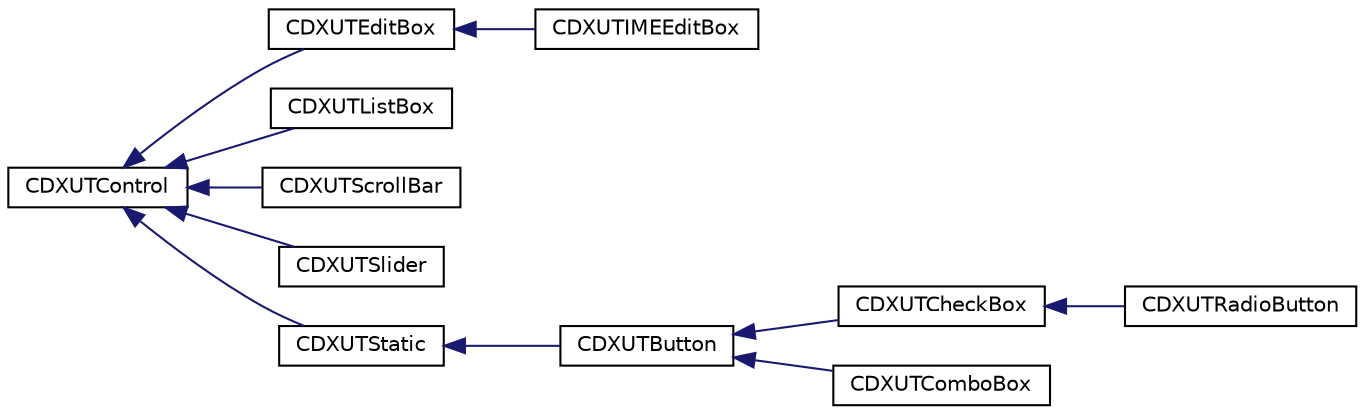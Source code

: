 digraph "Graphical Class Hierarchy"
{
  edge [fontname="Helvetica",fontsize="10",labelfontname="Helvetica",labelfontsize="10"];
  node [fontname="Helvetica",fontsize="10",shape=record];
  rankdir="LR";
  Node1 [label="CDXUTControl",height=0.2,width=0.4,color="black", fillcolor="white", style="filled",URL="$class_c_d_x_u_t_control.html"];
  Node1 -> Node2 [dir="back",color="midnightblue",fontsize="10",style="solid",fontname="Helvetica"];
  Node2 [label="CDXUTEditBox",height=0.2,width=0.4,color="black", fillcolor="white", style="filled",URL="$class_c_d_x_u_t_edit_box.html"];
  Node2 -> Node3 [dir="back",color="midnightblue",fontsize="10",style="solid",fontname="Helvetica"];
  Node3 [label="CDXUTIMEEditBox",height=0.2,width=0.4,color="black", fillcolor="white", style="filled",URL="$class_c_d_x_u_t_i_m_e_edit_box.html"];
  Node1 -> Node4 [dir="back",color="midnightblue",fontsize="10",style="solid",fontname="Helvetica"];
  Node4 [label="CDXUTListBox",height=0.2,width=0.4,color="black", fillcolor="white", style="filled",URL="$class_c_d_x_u_t_list_box.html"];
  Node1 -> Node5 [dir="back",color="midnightblue",fontsize="10",style="solid",fontname="Helvetica"];
  Node5 [label="CDXUTScrollBar",height=0.2,width=0.4,color="black", fillcolor="white", style="filled",URL="$class_c_d_x_u_t_scroll_bar.html"];
  Node1 -> Node6 [dir="back",color="midnightblue",fontsize="10",style="solid",fontname="Helvetica"];
  Node6 [label="CDXUTSlider",height=0.2,width=0.4,color="black", fillcolor="white", style="filled",URL="$class_c_d_x_u_t_slider.html"];
  Node1 -> Node7 [dir="back",color="midnightblue",fontsize="10",style="solid",fontname="Helvetica"];
  Node7 [label="CDXUTStatic",height=0.2,width=0.4,color="black", fillcolor="white", style="filled",URL="$class_c_d_x_u_t_static.html"];
  Node7 -> Node8 [dir="back",color="midnightblue",fontsize="10",style="solid",fontname="Helvetica"];
  Node8 [label="CDXUTButton",height=0.2,width=0.4,color="black", fillcolor="white", style="filled",URL="$class_c_d_x_u_t_button.html"];
  Node8 -> Node9 [dir="back",color="midnightblue",fontsize="10",style="solid",fontname="Helvetica"];
  Node9 [label="CDXUTCheckBox",height=0.2,width=0.4,color="black", fillcolor="white", style="filled",URL="$class_c_d_x_u_t_check_box.html"];
  Node9 -> Node10 [dir="back",color="midnightblue",fontsize="10",style="solid",fontname="Helvetica"];
  Node10 [label="CDXUTRadioButton",height=0.2,width=0.4,color="black", fillcolor="white", style="filled",URL="$class_c_d_x_u_t_radio_button.html"];
  Node8 -> Node11 [dir="back",color="midnightblue",fontsize="10",style="solid",fontname="Helvetica"];
  Node11 [label="CDXUTComboBox",height=0.2,width=0.4,color="black", fillcolor="white", style="filled",URL="$class_c_d_x_u_t_combo_box.html"];
}
